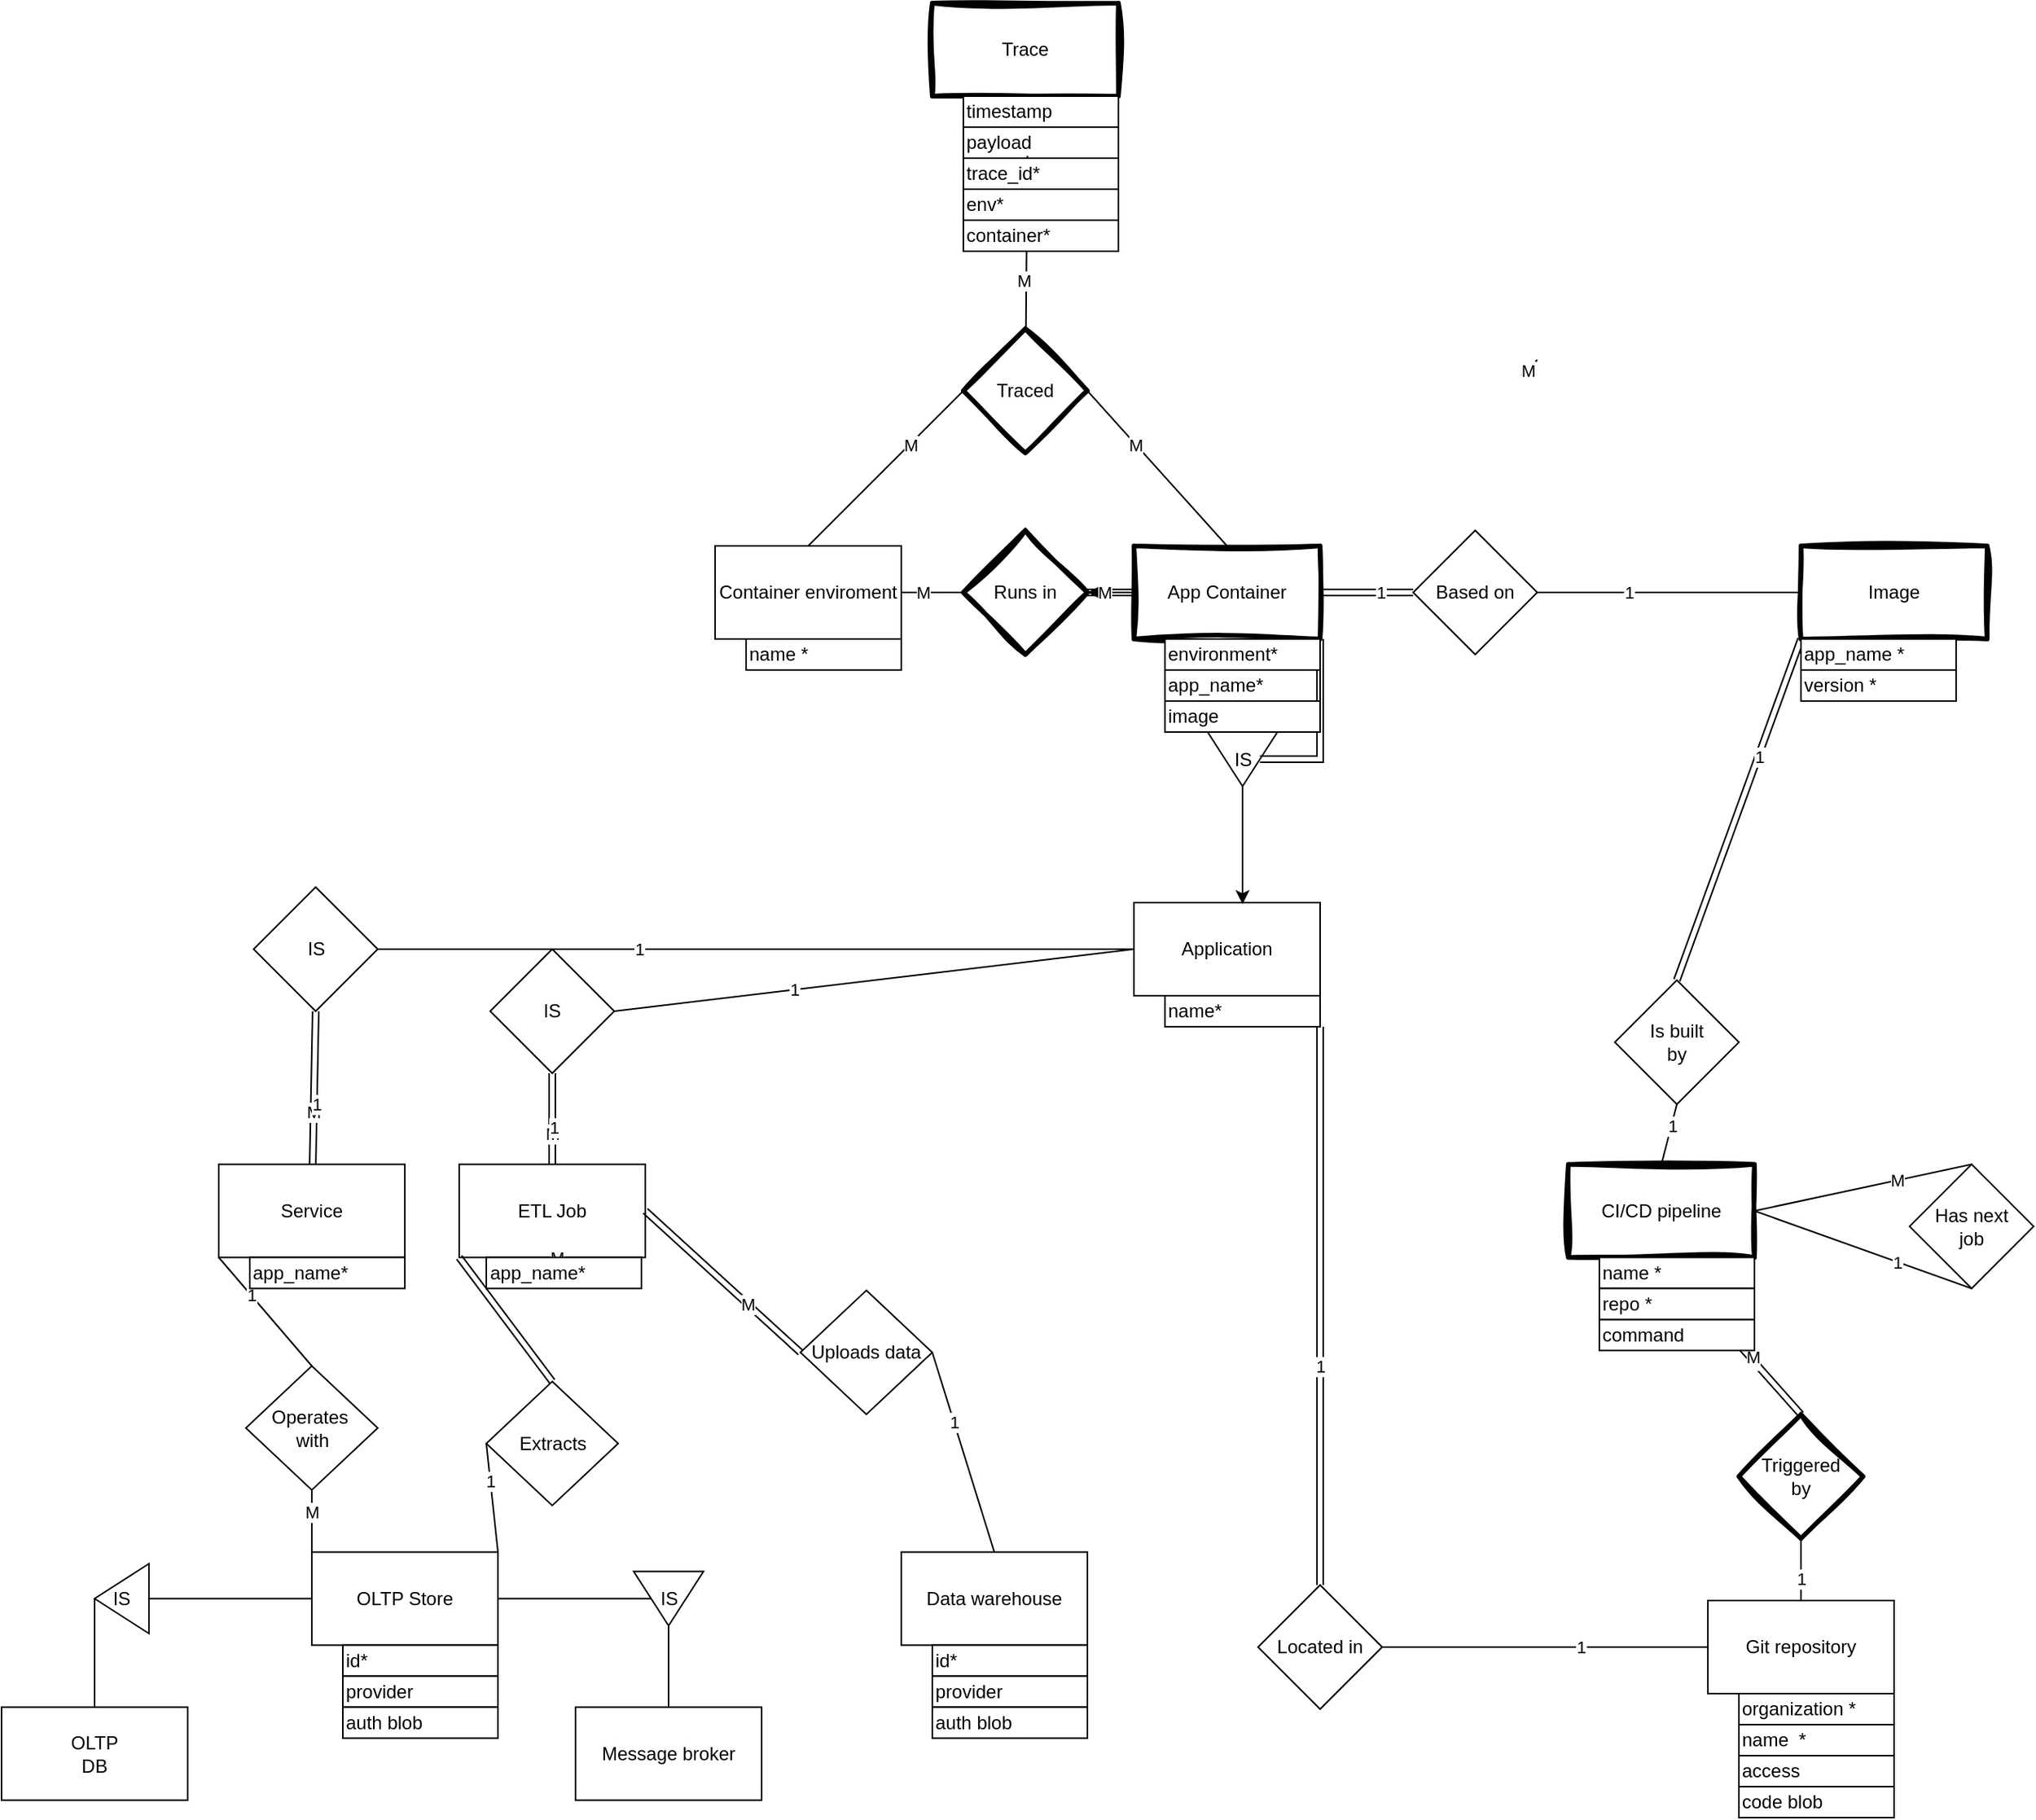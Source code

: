 <mxfile version="22.0.4" type="device">
  <diagram name="Page-1" id="oR78LcA6apzyaXkC0zgB">
    <mxGraphModel dx="3563" dy="2687" grid="1" gridSize="10" guides="1" tooltips="1" connect="1" arrows="1" fold="1" page="1" pageScale="1" pageWidth="850" pageHeight="1100" math="0" shadow="0">
      <root>
        <mxCell id="0" />
        <mxCell id="1" parent="0" />
        <mxCell id="Zjhu46lZlZ1TYFW_hqHB-9" value="Image" style="rounded=0;whiteSpace=wrap;html=1;sketch=1;curveFitting=1;jiggle=2;strokeWidth=3;" parent="1" vertex="1">
          <mxGeometry x="1050" y="300" width="120" height="60" as="geometry" />
        </mxCell>
        <mxCell id="Zjhu46lZlZ1TYFW_hqHB-10" value="Container enviroment" style="rounded=0;whiteSpace=wrap;html=1;" parent="1" vertex="1">
          <mxGeometry x="350" y="300" width="120" height="60" as="geometry" />
        </mxCell>
        <mxCell id="Zjhu46lZlZ1TYFW_hqHB-16" value="Located in" style="rhombus;whiteSpace=wrap;html=1;" parent="1" vertex="1">
          <mxGeometry x="700" y="970" width="80" height="80" as="geometry" />
        </mxCell>
        <mxCell id="Zjhu46lZlZ1TYFW_hqHB-65" value="" style="endArrow=none;html=1;rounded=0;exitX=0.5;exitY=0;exitDx=0;exitDy=0;shape=link;entryX=0;entryY=1;entryDx=0;entryDy=0;" parent="1" source="QWWgwm_in2HaH2h3KdBQ-63" target="Zjhu46lZlZ1TYFW_hqHB-9" edge="1">
          <mxGeometry width="50" height="50" relative="1" as="geometry">
            <mxPoint x="840" y="450" as="sourcePoint" />
            <mxPoint x="1170" y="360" as="targetPoint" />
          </mxGeometry>
        </mxCell>
        <mxCell id="Zjhu46lZlZ1TYFW_hqHB-66" value="1" style="edgeLabel;html=1;align=center;verticalAlign=middle;resizable=0;points=[];" parent="Zjhu46lZlZ1TYFW_hqHB-65" vertex="1" connectable="0">
          <mxGeometry x="0.308" relative="1" as="geometry">
            <mxPoint as="offset" />
          </mxGeometry>
        </mxCell>
        <mxCell id="QWWgwm_in2HaH2h3KdBQ-142" value="" style="edgeStyle=orthogonalEdgeStyle;rounded=0;orthogonalLoop=1;jettySize=auto;html=1;" parent="1" source="Zjhu46lZlZ1TYFW_hqHB-68" target="Zjhu46lZlZ1TYFW_hqHB-72" edge="1">
          <mxGeometry relative="1" as="geometry" />
        </mxCell>
        <mxCell id="Zjhu46lZlZ1TYFW_hqHB-68" value="App Container" style="rounded=0;whiteSpace=wrap;html=1;sketch=1;curveFitting=1;jiggle=2;strokeWidth=3;" parent="1" vertex="1">
          <mxGeometry x="620" y="300" width="120" height="60" as="geometry" />
        </mxCell>
        <mxCell id="Zjhu46lZlZ1TYFW_hqHB-71" value="Based on" style="rhombus;whiteSpace=wrap;html=1;" parent="1" vertex="1">
          <mxGeometry x="800" y="290" width="80" height="80" as="geometry" />
        </mxCell>
        <mxCell id="Zjhu46lZlZ1TYFW_hqHB-72" value="Runs in" style="rhombus;whiteSpace=wrap;html=1;sketch=1;curveFitting=1;jiggle=2;strokeWidth=3;" parent="1" vertex="1">
          <mxGeometry x="510" y="290" width="80" height="80" as="geometry" />
        </mxCell>
        <mxCell id="Zjhu46lZlZ1TYFW_hqHB-73" value="" style="endArrow=none;html=1;rounded=0;exitX=1;exitY=0.5;exitDx=0;exitDy=0;entryX=0;entryY=0.5;entryDx=0;entryDy=0;shape=link;" parent="1" source="Zjhu46lZlZ1TYFW_hqHB-68" target="Zjhu46lZlZ1TYFW_hqHB-71" edge="1">
          <mxGeometry width="50" height="50" relative="1" as="geometry">
            <mxPoint x="760" y="560" as="sourcePoint" />
            <mxPoint x="900" y="510" as="targetPoint" />
          </mxGeometry>
        </mxCell>
        <mxCell id="Zjhu46lZlZ1TYFW_hqHB-74" value="1" style="edgeLabel;html=1;align=center;verticalAlign=middle;resizable=0;points=[];" parent="Zjhu46lZlZ1TYFW_hqHB-73" vertex="1" connectable="0">
          <mxGeometry x="0.308" relative="1" as="geometry">
            <mxPoint as="offset" />
          </mxGeometry>
        </mxCell>
        <mxCell id="Zjhu46lZlZ1TYFW_hqHB-75" value="" style="endArrow=none;html=1;rounded=0;entryX=1;entryY=0.5;entryDx=0;entryDy=0;exitX=0;exitY=0.5;exitDx=0;exitDy=0;" parent="1" source="Zjhu46lZlZ1TYFW_hqHB-9" target="Zjhu46lZlZ1TYFW_hqHB-71" edge="1">
          <mxGeometry width="50" height="50" relative="1" as="geometry">
            <mxPoint x="890" y="310" as="sourcePoint" />
            <mxPoint x="850" y="240" as="targetPoint" />
          </mxGeometry>
        </mxCell>
        <mxCell id="Zjhu46lZlZ1TYFW_hqHB-76" value="1" style="edgeLabel;html=1;align=center;verticalAlign=middle;resizable=0;points=[];" parent="Zjhu46lZlZ1TYFW_hqHB-75" vertex="1" connectable="0">
          <mxGeometry x="0.308" relative="1" as="geometry">
            <mxPoint as="offset" />
          </mxGeometry>
        </mxCell>
        <mxCell id="Zjhu46lZlZ1TYFW_hqHB-77" value="" style="endArrow=none;html=1;rounded=0;shape=link;" parent="1" target="Zjhu46lZlZ1TYFW_hqHB-72" edge="1">
          <mxGeometry width="50" height="50" relative="1" as="geometry">
            <mxPoint x="620" y="330" as="sourcePoint" />
            <mxPoint x="860" y="150" as="targetPoint" />
          </mxGeometry>
        </mxCell>
        <mxCell id="Zjhu46lZlZ1TYFW_hqHB-78" value="M" style="edgeLabel;html=1;align=center;verticalAlign=middle;resizable=0;points=[];" parent="Zjhu46lZlZ1TYFW_hqHB-77" vertex="1" connectable="0">
          <mxGeometry x="0.308" relative="1" as="geometry">
            <mxPoint as="offset" />
          </mxGeometry>
        </mxCell>
        <mxCell id="Zjhu46lZlZ1TYFW_hqHB-79" value="" style="endArrow=none;html=1;rounded=0;entryX=1;entryY=0.5;entryDx=0;entryDy=0;" parent="1" target="Zjhu46lZlZ1TYFW_hqHB-10" edge="1">
          <mxGeometry width="50" height="50" relative="1" as="geometry">
            <mxPoint x="510" y="330" as="sourcePoint" />
            <mxPoint x="690" y="200" as="targetPoint" />
          </mxGeometry>
        </mxCell>
        <mxCell id="Zjhu46lZlZ1TYFW_hqHB-80" value="M" style="edgeLabel;html=1;align=center;verticalAlign=middle;resizable=0;points=[];" parent="Zjhu46lZlZ1TYFW_hqHB-79" vertex="1" connectable="0">
          <mxGeometry x="0.308" relative="1" as="geometry">
            <mxPoint as="offset" />
          </mxGeometry>
        </mxCell>
        <mxCell id="Zjhu46lZlZ1TYFW_hqHB-93" value="" style="endArrow=none;html=1;rounded=0;exitX=1;exitY=0.5;exitDx=0;exitDy=0;entryX=0;entryY=0.5;entryDx=0;entryDy=0;" parent="1" target="Zjhu46lZlZ1TYFW_hqHB-92" edge="1">
          <mxGeometry width="50" height="50" relative="1" as="geometry">
            <mxPoint x="880" y="180" as="sourcePoint" />
            <mxPoint x="870" y="190" as="targetPoint" />
          </mxGeometry>
        </mxCell>
        <mxCell id="Zjhu46lZlZ1TYFW_hqHB-94" value="M" style="edgeLabel;html=1;align=center;verticalAlign=middle;resizable=0;points=[];" parent="Zjhu46lZlZ1TYFW_hqHB-93" vertex="1" connectable="0">
          <mxGeometry x="0.308" relative="1" as="geometry">
            <mxPoint as="offset" />
          </mxGeometry>
        </mxCell>
        <mxCell id="Zjhu46lZlZ1TYFW_hqHB-133" value="app_name*" style="rounded=0;whiteSpace=wrap;html=1;align=left;" parent="1" vertex="1">
          <mxGeometry x="640" y="380" width="100" height="20" as="geometry" />
        </mxCell>
        <mxCell id="Zjhu46lZlZ1TYFW_hqHB-135" value="name *" style="rounded=0;whiteSpace=wrap;html=1;align=left;" parent="1" vertex="1">
          <mxGeometry x="370" y="360" width="100" height="20" as="geometry" />
        </mxCell>
        <mxCell id="Zjhu46lZlZ1TYFW_hqHB-136" value="app_name *" style="rounded=0;whiteSpace=wrap;html=1;align=left;" parent="1" vertex="1">
          <mxGeometry x="1050" y="360" width="100" height="20" as="geometry" />
        </mxCell>
        <mxCell id="Zjhu46lZlZ1TYFW_hqHB-142" value="version *" style="rounded=0;whiteSpace=wrap;html=1;align=left;" parent="1" vertex="1">
          <mxGeometry x="1050" y="380" width="100" height="20" as="geometry" />
        </mxCell>
        <mxCell id="QWWgwm_in2HaH2h3KdBQ-46" value="Git repository" style="rounded=0;whiteSpace=wrap;html=1;" parent="1" vertex="1">
          <mxGeometry x="990" y="980" width="120" height="60" as="geometry" />
        </mxCell>
        <mxCell id="QWWgwm_in2HaH2h3KdBQ-47" value="CI/CD pipeline" style="rounded=0;whiteSpace=wrap;html=1;strokeWidth=3;sketch=1;curveFitting=1;jiggle=2;" parent="1" vertex="1">
          <mxGeometry x="900" y="698.75" width="120" height="60" as="geometry" />
        </mxCell>
        <mxCell id="QWWgwm_in2HaH2h3KdBQ-48" value="" style="endArrow=none;html=1;rounded=0;exitX=0;exitY=0.5;exitDx=0;exitDy=0;entryX=1;entryY=0.5;entryDx=0;entryDy=0;" parent="1" source="QWWgwm_in2HaH2h3KdBQ-46" target="Zjhu46lZlZ1TYFW_hqHB-16" edge="1">
          <mxGeometry width="50" height="50" relative="1" as="geometry">
            <mxPoint x="1320" y="920" as="sourcePoint" />
            <mxPoint x="1230" y="1000" as="targetPoint" />
          </mxGeometry>
        </mxCell>
        <mxCell id="QWWgwm_in2HaH2h3KdBQ-49" value="1" style="edgeLabel;html=1;align=center;verticalAlign=middle;resizable=0;points=[];" parent="QWWgwm_in2HaH2h3KdBQ-48" vertex="1" connectable="0">
          <mxGeometry x="-0.214" relative="1" as="geometry">
            <mxPoint as="offset" />
          </mxGeometry>
        </mxCell>
        <mxCell id="QWWgwm_in2HaH2h3KdBQ-55" value="Triggered&lt;br&gt;by" style="rhombus;whiteSpace=wrap;html=1;strokeWidth=3;sketch=1;curveFitting=1;jiggle=2;" parent="1" vertex="1">
          <mxGeometry x="1010" y="860" width="80" height="80" as="geometry" />
        </mxCell>
        <mxCell id="QWWgwm_in2HaH2h3KdBQ-56" value="" style="endArrow=none;html=1;rounded=0;exitX=0.5;exitY=1;exitDx=0;exitDy=0;entryX=0.5;entryY=0;entryDx=0;entryDy=0;" parent="1" source="QWWgwm_in2HaH2h3KdBQ-55" target="QWWgwm_in2HaH2h3KdBQ-46" edge="1">
          <mxGeometry width="50" height="50" relative="1" as="geometry">
            <mxPoint x="1060" y="810" as="sourcePoint" />
            <mxPoint x="950" y="820" as="targetPoint" />
          </mxGeometry>
        </mxCell>
        <mxCell id="QWWgwm_in2HaH2h3KdBQ-57" value="1" style="edgeLabel;html=1;align=center;verticalAlign=middle;resizable=0;points=[];" parent="QWWgwm_in2HaH2h3KdBQ-56" vertex="1" connectable="0">
          <mxGeometry x="0.308" relative="1" as="geometry">
            <mxPoint as="offset" />
          </mxGeometry>
        </mxCell>
        <mxCell id="QWWgwm_in2HaH2h3KdBQ-58" value="" style="endArrow=none;html=1;rounded=0;exitX=0.5;exitY=1;exitDx=0;exitDy=0;entryX=0.5;entryY=0;entryDx=0;entryDy=0;shape=link;" parent="1" source="QWWgwm_in2HaH2h3KdBQ-47" target="QWWgwm_in2HaH2h3KdBQ-55" edge="1">
          <mxGeometry width="50" height="50" relative="1" as="geometry">
            <mxPoint x="1130" y="940" as="sourcePoint" />
            <mxPoint x="1110" y="850" as="targetPoint" />
          </mxGeometry>
        </mxCell>
        <mxCell id="QWWgwm_in2HaH2h3KdBQ-59" value="1" style="edgeLabel;html=1;align=center;verticalAlign=middle;resizable=0;points=[];" parent="QWWgwm_in2HaH2h3KdBQ-58" vertex="1" connectable="0">
          <mxGeometry x="0.308" relative="1" as="geometry">
            <mxPoint as="offset" />
          </mxGeometry>
        </mxCell>
        <mxCell id="QWWgwm_in2HaH2h3KdBQ-60" value="M" style="edgeLabel;html=1;align=center;verticalAlign=middle;resizable=0;points=[];" parent="QWWgwm_in2HaH2h3KdBQ-58" vertex="1" connectable="0">
          <mxGeometry x="0.288" y="1" relative="1" as="geometry">
            <mxPoint as="offset" />
          </mxGeometry>
        </mxCell>
        <mxCell id="QWWgwm_in2HaH2h3KdBQ-63" value="Is built&lt;br&gt;by" style="rhombus;whiteSpace=wrap;html=1;" parent="1" vertex="1">
          <mxGeometry x="930" y="580" width="80" height="80" as="geometry" />
        </mxCell>
        <mxCell id="QWWgwm_in2HaH2h3KdBQ-64" value="" style="endArrow=none;html=1;rounded=0;exitX=0.5;exitY=0;exitDx=0;exitDy=0;entryX=0.5;entryY=1;entryDx=0;entryDy=0;" parent="1" source="QWWgwm_in2HaH2h3KdBQ-47" target="QWWgwm_in2HaH2h3KdBQ-63" edge="1">
          <mxGeometry width="50" height="50" relative="1" as="geometry">
            <mxPoint x="1060" y="750" as="sourcePoint" />
            <mxPoint x="950" y="740" as="targetPoint" />
          </mxGeometry>
        </mxCell>
        <mxCell id="QWWgwm_in2HaH2h3KdBQ-65" value="1" style="edgeLabel;html=1;align=center;verticalAlign=middle;resizable=0;points=[];" parent="QWWgwm_in2HaH2h3KdBQ-64" vertex="1" connectable="0">
          <mxGeometry x="0.308" relative="1" as="geometry">
            <mxPoint as="offset" />
          </mxGeometry>
        </mxCell>
        <mxCell id="QWWgwm_in2HaH2h3KdBQ-66" value="name *" style="rounded=0;whiteSpace=wrap;html=1;align=left;" parent="1" vertex="1">
          <mxGeometry x="920" y="758.75" width="100" height="20" as="geometry" />
        </mxCell>
        <mxCell id="QWWgwm_in2HaH2h3KdBQ-67" value="command" style="rounded=0;whiteSpace=wrap;html=1;align=left;" parent="1" vertex="1">
          <mxGeometry x="920" y="798.75" width="100" height="20" as="geometry" />
        </mxCell>
        <mxCell id="QWWgwm_in2HaH2h3KdBQ-68" value="repo *" style="rounded=0;whiteSpace=wrap;html=1;align=left;" parent="1" vertex="1">
          <mxGeometry x="920" y="778.75" width="100" height="20" as="geometry" />
        </mxCell>
        <mxCell id="QWWgwm_in2HaH2h3KdBQ-69" value="organization *" style="rounded=0;whiteSpace=wrap;html=1;align=left;" parent="1" vertex="1">
          <mxGeometry x="1010" y="1040" width="100" height="20" as="geometry" />
        </mxCell>
        <mxCell id="QWWgwm_in2HaH2h3KdBQ-70" value="name&amp;nbsp; *" style="rounded=0;whiteSpace=wrap;html=1;align=left;" parent="1" vertex="1">
          <mxGeometry x="1010" y="1060" width="100" height="20" as="geometry" />
        </mxCell>
        <mxCell id="QWWgwm_in2HaH2h3KdBQ-71" value="access" style="rounded=0;whiteSpace=wrap;html=1;align=left;" parent="1" vertex="1">
          <mxGeometry x="1010" y="1080" width="100" height="20" as="geometry" />
        </mxCell>
        <mxCell id="QWWgwm_in2HaH2h3KdBQ-72" value="OLTP&lt;br style=&quot;border-color: var(--border-color);&quot;&gt;DB" style="rounded=0;whiteSpace=wrap;html=1;" parent="1" vertex="1">
          <mxGeometry x="-110" y="1048.75" width="120" height="60" as="geometry" />
        </mxCell>
        <mxCell id="QWWgwm_in2HaH2h3KdBQ-73" value="Data warehouse" style="rounded=0;whiteSpace=wrap;html=1;" parent="1" vertex="1">
          <mxGeometry x="470" y="948.75" width="120" height="60" as="geometry" />
        </mxCell>
        <mxCell id="QWWgwm_in2HaH2h3KdBQ-74" value="Message broker" style="rounded=0;whiteSpace=wrap;html=1;" parent="1" vertex="1">
          <mxGeometry x="260" y="1048.75" width="120" height="60" as="geometry" />
        </mxCell>
        <mxCell id="QWWgwm_in2HaH2h3KdBQ-75" value="Service" style="rounded=0;whiteSpace=wrap;html=1;strokeWidth=1;" parent="1" vertex="1">
          <mxGeometry x="30" y="698.75" width="120" height="60" as="geometry" />
        </mxCell>
        <mxCell id="QWWgwm_in2HaH2h3KdBQ-76" value="ETL Job" style="rounded=0;whiteSpace=wrap;html=1;strokeWidth=1;" parent="1" vertex="1">
          <mxGeometry x="185" y="698.75" width="120" height="60" as="geometry" />
        </mxCell>
        <mxCell id="QWWgwm_in2HaH2h3KdBQ-79" value="Application" style="rounded=0;whiteSpace=wrap;html=1;" parent="1" vertex="1">
          <mxGeometry x="620" y="530" width="120" height="60" as="geometry" />
        </mxCell>
        <mxCell id="QWWgwm_in2HaH2h3KdBQ-82" value="Uploads data" style="rhombus;whiteSpace=wrap;html=1;" parent="1" vertex="1">
          <mxGeometry x="405" y="780" width="85" height="80" as="geometry" />
        </mxCell>
        <mxCell id="QWWgwm_in2HaH2h3KdBQ-83" value="" style="endArrow=none;html=1;rounded=0;exitX=0.5;exitY=0;exitDx=0;exitDy=0;entryX=1;entryY=0.5;entryDx=0;entryDy=0;" parent="1" source="QWWgwm_in2HaH2h3KdBQ-73" target="QWWgwm_in2HaH2h3KdBQ-82" edge="1">
          <mxGeometry width="50" height="50" relative="1" as="geometry">
            <mxPoint x="960" y="948.75" as="sourcePoint" />
            <mxPoint x="1020" y="1028.75" as="targetPoint" />
          </mxGeometry>
        </mxCell>
        <mxCell id="QWWgwm_in2HaH2h3KdBQ-84" value="1" style="edgeLabel;html=1;align=center;verticalAlign=middle;resizable=0;points=[];" parent="QWWgwm_in2HaH2h3KdBQ-83" vertex="1" connectable="0">
          <mxGeometry x="0.308" relative="1" as="geometry">
            <mxPoint as="offset" />
          </mxGeometry>
        </mxCell>
        <mxCell id="QWWgwm_in2HaH2h3KdBQ-85" value="" style="endArrow=none;html=1;rounded=0;exitX=1;exitY=0.5;exitDx=0;exitDy=0;entryX=0;entryY=0.5;entryDx=0;entryDy=0;shape=link;" parent="1" source="QWWgwm_in2HaH2h3KdBQ-76" target="QWWgwm_in2HaH2h3KdBQ-82" edge="1">
          <mxGeometry width="50" height="50" relative="1" as="geometry">
            <mxPoint x="645" y="668.75" as="sourcePoint" />
            <mxPoint x="646" y="698.75" as="targetPoint" />
          </mxGeometry>
        </mxCell>
        <mxCell id="QWWgwm_in2HaH2h3KdBQ-86" value="M" style="edgeLabel;html=1;align=center;verticalAlign=middle;resizable=0;points=[];" parent="QWWgwm_in2HaH2h3KdBQ-85" vertex="1" connectable="0">
          <mxGeometry x="0.308" relative="1" as="geometry">
            <mxPoint as="offset" />
          </mxGeometry>
        </mxCell>
        <mxCell id="QWWgwm_in2HaH2h3KdBQ-87" value="OLTP Store" style="rounded=0;whiteSpace=wrap;html=1;" parent="1" vertex="1">
          <mxGeometry x="90" y="948.75" width="120" height="60" as="geometry" />
        </mxCell>
        <mxCell id="QWWgwm_in2HaH2h3KdBQ-88" value="Extracts" style="rhombus;whiteSpace=wrap;html=1;" parent="1" vertex="1">
          <mxGeometry x="202.5" y="838.75" width="85" height="80" as="geometry" />
        </mxCell>
        <mxCell id="QWWgwm_in2HaH2h3KdBQ-89" value="" style="endArrow=none;html=1;rounded=0;exitX=0.5;exitY=0;exitDx=0;exitDy=0;entryX=0.5;entryY=1;entryDx=0;entryDy=0;shape=link;" parent="1" source="QWWgwm_in2HaH2h3KdBQ-167" target="QWWgwm_in2HaH2h3KdBQ-76" edge="1">
          <mxGeometry width="50" height="50" relative="1" as="geometry">
            <mxPoint x="900" y="918.75" as="sourcePoint" />
            <mxPoint x="900" y="868.75" as="targetPoint" />
          </mxGeometry>
        </mxCell>
        <mxCell id="QWWgwm_in2HaH2h3KdBQ-90" value="M" style="edgeLabel;html=1;align=center;verticalAlign=middle;resizable=0;points=[];" parent="QWWgwm_in2HaH2h3KdBQ-89" vertex="1" connectable="0">
          <mxGeometry x="0.308" relative="1" as="geometry">
            <mxPoint as="offset" />
          </mxGeometry>
        </mxCell>
        <mxCell id="QWWgwm_in2HaH2h3KdBQ-91" value="" style="endArrow=none;html=1;rounded=0;exitX=1;exitY=0;exitDx=0;exitDy=0;entryX=0;entryY=0.5;entryDx=0;entryDy=0;" parent="1" source="QWWgwm_in2HaH2h3KdBQ-87" target="QWWgwm_in2HaH2h3KdBQ-88" edge="1">
          <mxGeometry width="50" height="50" relative="1" as="geometry">
            <mxPoint x="900" y="788.75" as="sourcePoint" />
            <mxPoint x="900" y="718.75" as="targetPoint" />
          </mxGeometry>
        </mxCell>
        <mxCell id="QWWgwm_in2HaH2h3KdBQ-92" value="1" style="edgeLabel;html=1;align=center;verticalAlign=middle;resizable=0;points=[];" parent="QWWgwm_in2HaH2h3KdBQ-91" vertex="1" connectable="0">
          <mxGeometry x="0.308" relative="1" as="geometry">
            <mxPoint as="offset" />
          </mxGeometry>
        </mxCell>
        <mxCell id="QWWgwm_in2HaH2h3KdBQ-93" value="" style="endArrow=none;html=1;rounded=0;exitX=0;exitY=0;exitDx=0;exitDy=0;entryX=0.5;entryY=1;entryDx=0;entryDy=0;" parent="1" source="QWWgwm_in2HaH2h3KdBQ-87" target="QWWgwm_in2HaH2h3KdBQ-95" edge="1">
          <mxGeometry width="50" height="50" relative="1" as="geometry">
            <mxPoint x="420" y="858.75" as="sourcePoint" />
            <mxPoint x="440" y="918.75" as="targetPoint" />
          </mxGeometry>
        </mxCell>
        <mxCell id="QWWgwm_in2HaH2h3KdBQ-94" value="M" style="edgeLabel;html=1;align=center;verticalAlign=middle;resizable=0;points=[];" parent="QWWgwm_in2HaH2h3KdBQ-93" vertex="1" connectable="0">
          <mxGeometry x="0.308" relative="1" as="geometry">
            <mxPoint as="offset" />
          </mxGeometry>
        </mxCell>
        <mxCell id="QWWgwm_in2HaH2h3KdBQ-95" value="Operates&amp;nbsp;&lt;br&gt;with" style="rhombus;whiteSpace=wrap;html=1;" parent="1" vertex="1">
          <mxGeometry x="47.5" y="828.75" width="85" height="80" as="geometry" />
        </mxCell>
        <mxCell id="QWWgwm_in2HaH2h3KdBQ-96" value="" style="endArrow=none;html=1;rounded=0;exitX=0.5;exitY=0;exitDx=0;exitDy=0;entryX=0;entryY=1;entryDx=0;entryDy=0;" parent="1" source="QWWgwm_in2HaH2h3KdBQ-95" target="QWWgwm_in2HaH2h3KdBQ-75" edge="1">
          <mxGeometry width="50" height="50" relative="1" as="geometry">
            <mxPoint x="535" y="808.75" as="sourcePoint" />
            <mxPoint x="580" y="838.75" as="targetPoint" />
          </mxGeometry>
        </mxCell>
        <mxCell id="QWWgwm_in2HaH2h3KdBQ-97" value="1" style="edgeLabel;html=1;align=center;verticalAlign=middle;resizable=0;points=[];" parent="QWWgwm_in2HaH2h3KdBQ-96" vertex="1" connectable="0">
          <mxGeometry x="0.308" relative="1" as="geometry">
            <mxPoint as="offset" />
          </mxGeometry>
        </mxCell>
        <mxCell id="QWWgwm_in2HaH2h3KdBQ-101" value="id*" style="rounded=0;whiteSpace=wrap;html=1;align=left;" parent="1" vertex="1">
          <mxGeometry x="490" y="1008.75" width="100" height="20" as="geometry" />
        </mxCell>
        <mxCell id="QWWgwm_in2HaH2h3KdBQ-102" value="provider" style="rounded=0;whiteSpace=wrap;html=1;align=left;" parent="1" vertex="1">
          <mxGeometry x="490" y="1028.75" width="100" height="20" as="geometry" />
        </mxCell>
        <mxCell id="QWWgwm_in2HaH2h3KdBQ-103" value="auth blob" style="rounded=0;whiteSpace=wrap;html=1;align=left;" parent="1" vertex="1">
          <mxGeometry x="490" y="1048.75" width="100" height="20" as="geometry" />
        </mxCell>
        <mxCell id="QWWgwm_in2HaH2h3KdBQ-104" value="id*" style="rounded=0;whiteSpace=wrap;html=1;align=left;" parent="1" vertex="1">
          <mxGeometry x="110" y="1008.75" width="100" height="20" as="geometry" />
        </mxCell>
        <mxCell id="QWWgwm_in2HaH2h3KdBQ-105" value="provider" style="rounded=0;whiteSpace=wrap;html=1;align=left;" parent="1" vertex="1">
          <mxGeometry x="110" y="1028.75" width="100" height="20" as="geometry" />
        </mxCell>
        <mxCell id="QWWgwm_in2HaH2h3KdBQ-106" value="auth blob" style="rounded=0;whiteSpace=wrap;html=1;align=left;" parent="1" vertex="1">
          <mxGeometry x="110" y="1048.75" width="100" height="20" as="geometry" />
        </mxCell>
        <mxCell id="QWWgwm_in2HaH2h3KdBQ-111" value="IS" style="triangle;whiteSpace=wrap;html=1;direction=west;" parent="1" vertex="1">
          <mxGeometry x="-50" y="956.25" width="35" height="45" as="geometry" />
        </mxCell>
        <mxCell id="QWWgwm_in2HaH2h3KdBQ-112" value="" style="endArrow=none;html=1;rounded=0;exitX=0;exitY=0.5;exitDx=0;exitDy=0;entryX=0;entryY=0.5;entryDx=0;entryDy=0;" parent="1" source="QWWgwm_in2HaH2h3KdBQ-87" target="QWWgwm_in2HaH2h3KdBQ-111" edge="1">
          <mxGeometry width="50" height="50" relative="1" as="geometry">
            <mxPoint x="255" y="848.75" as="sourcePoint" />
            <mxPoint x="255" y="768.75" as="targetPoint" />
          </mxGeometry>
        </mxCell>
        <mxCell id="QWWgwm_in2HaH2h3KdBQ-113" value="" style="endArrow=none;html=1;rounded=0;exitX=0.5;exitY=0;exitDx=0;exitDy=0;entryX=1;entryY=0.5;entryDx=0;entryDy=0;" parent="1" source="QWWgwm_in2HaH2h3KdBQ-72" target="QWWgwm_in2HaH2h3KdBQ-111" edge="1">
          <mxGeometry width="50" height="50" relative="1" as="geometry">
            <mxPoint x="100" y="988.75" as="sourcePoint" />
            <mxPoint x="5" y="988.75" as="targetPoint" />
          </mxGeometry>
        </mxCell>
        <mxCell id="QWWgwm_in2HaH2h3KdBQ-114" value="" style="endArrow=none;html=1;rounded=0;exitX=0.5;exitY=1;exitDx=0;exitDy=0;entryX=1;entryY=0.5;entryDx=0;entryDy=0;" parent="1" source="QWWgwm_in2HaH2h3KdBQ-115" target="QWWgwm_in2HaH2h3KdBQ-87" edge="1">
          <mxGeometry width="50" height="50" relative="1" as="geometry">
            <mxPoint x="315" y="978.22" as="sourcePoint" />
            <mxPoint x="210" y="978.22" as="targetPoint" />
          </mxGeometry>
        </mxCell>
        <mxCell id="QWWgwm_in2HaH2h3KdBQ-115" value="IS" style="triangle;whiteSpace=wrap;html=1;direction=south;" parent="1" vertex="1">
          <mxGeometry x="297.5" y="961.25" width="45" height="35" as="geometry" />
        </mxCell>
        <mxCell id="QWWgwm_in2HaH2h3KdBQ-116" value="" style="endArrow=none;html=1;rounded=0;exitX=0.5;exitY=0;exitDx=0;exitDy=0;entryX=1;entryY=0.5;entryDx=0;entryDy=0;" parent="1" source="QWWgwm_in2HaH2h3KdBQ-74" target="QWWgwm_in2HaH2h3KdBQ-115" edge="1">
          <mxGeometry width="50" height="50" relative="1" as="geometry">
            <mxPoint x="-40" y="1058.75" as="sourcePoint" />
            <mxPoint x="-40" y="988.75" as="targetPoint" />
          </mxGeometry>
        </mxCell>
        <mxCell id="QWWgwm_in2HaH2h3KdBQ-118" style="edgeStyle=orthogonalEdgeStyle;rounded=0;orthogonalLoop=1;jettySize=auto;html=1;" parent="1" source="QWWgwm_in2HaH2h3KdBQ-119" edge="1">
          <mxGeometry relative="1" as="geometry">
            <mxPoint x="690" y="531" as="targetPoint" />
          </mxGeometry>
        </mxCell>
        <mxCell id="QWWgwm_in2HaH2h3KdBQ-119" value="IS" style="triangle;whiteSpace=wrap;html=1;direction=south;" parent="1" vertex="1">
          <mxGeometry x="667.5" y="420" width="45" height="35" as="geometry" />
        </mxCell>
        <mxCell id="QWWgwm_in2HaH2h3KdBQ-125" value="name*" style="rounded=0;whiteSpace=wrap;html=1;align=left;" parent="1" vertex="1">
          <mxGeometry x="640" y="590" width="100" height="20" as="geometry" />
        </mxCell>
        <mxCell id="QWWgwm_in2HaH2h3KdBQ-134" value="code blob" style="rounded=0;whiteSpace=wrap;html=1;align=left;" parent="1" vertex="1">
          <mxGeometry x="1010" y="1100" width="100" height="20" as="geometry" />
        </mxCell>
        <mxCell id="QWWgwm_in2HaH2h3KdBQ-138" value="" style="endArrow=none;html=1;rounded=0;exitX=0.5;exitY=0;exitDx=0;exitDy=0;entryX=1;entryY=1;entryDx=0;entryDy=0;shape=link;" parent="1" source="Zjhu46lZlZ1TYFW_hqHB-16" target="QWWgwm_in2HaH2h3KdBQ-125" edge="1">
          <mxGeometry width="50" height="50" relative="1" as="geometry">
            <mxPoint x="1180" y="1020" as="sourcePoint" />
            <mxPoint x="900" y="990" as="targetPoint" />
          </mxGeometry>
        </mxCell>
        <mxCell id="QWWgwm_in2HaH2h3KdBQ-139" value="1" style="edgeLabel;html=1;align=center;verticalAlign=middle;resizable=0;points=[];" parent="QWWgwm_in2HaH2h3KdBQ-138" vertex="1" connectable="0">
          <mxGeometry x="-0.214" relative="1" as="geometry">
            <mxPoint as="offset" />
          </mxGeometry>
        </mxCell>
        <mxCell id="QWWgwm_in2HaH2h3KdBQ-144" value="Has next&lt;br&gt;job" style="rhombus;whiteSpace=wrap;html=1;" parent="1" vertex="1">
          <mxGeometry x="1120" y="698.75" width="80" height="80" as="geometry" />
        </mxCell>
        <mxCell id="QWWgwm_in2HaH2h3KdBQ-145" value="" style="endArrow=none;html=1;rounded=0;exitX=1;exitY=0.5;exitDx=0;exitDy=0;entryX=0.5;entryY=0;entryDx=0;entryDy=0;" parent="1" source="QWWgwm_in2HaH2h3KdBQ-47" target="QWWgwm_in2HaH2h3KdBQ-144" edge="1">
          <mxGeometry width="50" height="50" relative="1" as="geometry">
            <mxPoint x="1470" y="721" as="sourcePoint" />
            <mxPoint x="1360" y="711" as="targetPoint" />
          </mxGeometry>
        </mxCell>
        <mxCell id="QWWgwm_in2HaH2h3KdBQ-146" value="M" style="edgeLabel;html=1;align=center;verticalAlign=middle;resizable=0;points=[];" parent="QWWgwm_in2HaH2h3KdBQ-145" vertex="1" connectable="0">
          <mxGeometry x="0.308" relative="1" as="geometry">
            <mxPoint as="offset" />
          </mxGeometry>
        </mxCell>
        <mxCell id="QWWgwm_in2HaH2h3KdBQ-147" value="" style="endArrow=none;html=1;rounded=0;entryX=0.5;entryY=1;entryDx=0;entryDy=0;exitX=1;exitY=0.5;exitDx=0;exitDy=0;" parent="1" source="QWWgwm_in2HaH2h3KdBQ-47" target="QWWgwm_in2HaH2h3KdBQ-144" edge="1">
          <mxGeometry width="50" height="50" relative="1" as="geometry">
            <mxPoint x="1470" y="781" as="sourcePoint" />
            <mxPoint x="1360" y="791" as="targetPoint" />
          </mxGeometry>
        </mxCell>
        <mxCell id="QWWgwm_in2HaH2h3KdBQ-148" value="1" style="edgeLabel;html=1;align=center;verticalAlign=middle;resizable=0;points=[];" parent="QWWgwm_in2HaH2h3KdBQ-147" vertex="1" connectable="0">
          <mxGeometry x="0.308" relative="1" as="geometry">
            <mxPoint as="offset" />
          </mxGeometry>
        </mxCell>
        <mxCell id="QWWgwm_in2HaH2h3KdBQ-151" style="edgeStyle=orthogonalEdgeStyle;rounded=0;orthogonalLoop=1;jettySize=auto;html=1;exitX=1;exitY=1;exitDx=0;exitDy=0;entryX=0.5;entryY=0;entryDx=0;entryDy=0;shape=link;" parent="1" source="Zjhu46lZlZ1TYFW_hqHB-68" target="QWWgwm_in2HaH2h3KdBQ-119" edge="1">
          <mxGeometry relative="1" as="geometry">
            <mxPoint x="700" y="541" as="targetPoint" />
            <mxPoint x="700" y="465" as="sourcePoint" />
            <Array as="points">
              <mxPoint x="740" y="438" />
            </Array>
          </mxGeometry>
        </mxCell>
        <mxCell id="QWWgwm_in2HaH2h3KdBQ-152" value="IS" style="rhombus;whiteSpace=wrap;html=1;strokeWidth=1;" parent="1" vertex="1">
          <mxGeometry x="52.5" y="520" width="80" height="80" as="geometry" />
        </mxCell>
        <mxCell id="QWWgwm_in2HaH2h3KdBQ-153" value="" style="endArrow=none;html=1;rounded=0;exitX=0.5;exitY=1;exitDx=0;exitDy=0;shape=link;" parent="1" source="QWWgwm_in2HaH2h3KdBQ-152" target="QWWgwm_in2HaH2h3KdBQ-75" edge="1">
          <mxGeometry width="50" height="50" relative="1" as="geometry">
            <mxPoint x="315" y="739" as="sourcePoint" />
            <mxPoint x="415" y="830" as="targetPoint" />
          </mxGeometry>
        </mxCell>
        <mxCell id="QWWgwm_in2HaH2h3KdBQ-154" value="M" style="edgeLabel;html=1;align=center;verticalAlign=middle;resizable=0;points=[];" parent="QWWgwm_in2HaH2h3KdBQ-153" vertex="1" connectable="0">
          <mxGeometry x="0.308" relative="1" as="geometry">
            <mxPoint as="offset" />
          </mxGeometry>
        </mxCell>
        <mxCell id="QWWgwm_in2HaH2h3KdBQ-155" value="1" style="edgeLabel;html=1;align=center;verticalAlign=middle;resizable=0;points=[];" parent="QWWgwm_in2HaH2h3KdBQ-153" vertex="1" connectable="0">
          <mxGeometry x="0.23" y="1" relative="1" as="geometry">
            <mxPoint y="-1" as="offset" />
          </mxGeometry>
        </mxCell>
        <mxCell id="QWWgwm_in2HaH2h3KdBQ-156" value="IS" style="rhombus;whiteSpace=wrap;html=1;perimeterSpacing=0;strokeWidth=1;" parent="1" vertex="1">
          <mxGeometry x="205" y="560" width="80" height="80" as="geometry" />
        </mxCell>
        <mxCell id="QWWgwm_in2HaH2h3KdBQ-157" value="" style="endArrow=none;html=1;rounded=0;exitX=0.5;exitY=1;exitDx=0;exitDy=0;shape=link;entryX=0.5;entryY=0;entryDx=0;entryDy=0;" parent="1" source="QWWgwm_in2HaH2h3KdBQ-156" target="QWWgwm_in2HaH2h3KdBQ-76" edge="1">
          <mxGeometry width="50" height="50" relative="1" as="geometry">
            <mxPoint x="103" y="610" as="sourcePoint" />
            <mxPoint x="101" y="709" as="targetPoint" />
          </mxGeometry>
        </mxCell>
        <mxCell id="QWWgwm_in2HaH2h3KdBQ-158" value="M" style="edgeLabel;html=1;align=center;verticalAlign=middle;resizable=0;points=[];" parent="QWWgwm_in2HaH2h3KdBQ-157" vertex="1" connectable="0">
          <mxGeometry x="0.308" relative="1" as="geometry">
            <mxPoint as="offset" />
          </mxGeometry>
        </mxCell>
        <mxCell id="QWWgwm_in2HaH2h3KdBQ-159" value="1" style="edgeLabel;html=1;align=center;verticalAlign=middle;resizable=0;points=[];" parent="QWWgwm_in2HaH2h3KdBQ-157" vertex="1" connectable="0">
          <mxGeometry x="0.23" y="1" relative="1" as="geometry">
            <mxPoint y="-1" as="offset" />
          </mxGeometry>
        </mxCell>
        <mxCell id="QWWgwm_in2HaH2h3KdBQ-160" value="" style="endArrow=none;html=1;rounded=0;exitX=0;exitY=0.5;exitDx=0;exitDy=0;entryX=1;entryY=0.5;entryDx=0;entryDy=0;" parent="1" source="QWWgwm_in2HaH2h3KdBQ-79" target="QWWgwm_in2HaH2h3KdBQ-152" edge="1">
          <mxGeometry width="50" height="50" relative="1" as="geometry">
            <mxPoint x="103" y="610" as="sourcePoint" />
            <mxPoint x="101" y="709" as="targetPoint" />
          </mxGeometry>
        </mxCell>
        <mxCell id="QWWgwm_in2HaH2h3KdBQ-161" value="1" style="edgeLabel;html=1;align=center;verticalAlign=middle;resizable=0;points=[];" parent="QWWgwm_in2HaH2h3KdBQ-160" vertex="1" connectable="0">
          <mxGeometry x="0.308" relative="1" as="geometry">
            <mxPoint as="offset" />
          </mxGeometry>
        </mxCell>
        <mxCell id="QWWgwm_in2HaH2h3KdBQ-165" value="" style="endArrow=none;html=1;rounded=0;exitX=0;exitY=0.5;exitDx=0;exitDy=0;entryX=1;entryY=0.5;entryDx=0;entryDy=0;" parent="1" source="QWWgwm_in2HaH2h3KdBQ-79" target="QWWgwm_in2HaH2h3KdBQ-156" edge="1">
          <mxGeometry width="50" height="50" relative="1" as="geometry">
            <mxPoint x="630" y="570" as="sourcePoint" />
            <mxPoint x="143" y="570" as="targetPoint" />
          </mxGeometry>
        </mxCell>
        <mxCell id="QWWgwm_in2HaH2h3KdBQ-166" value="1" style="edgeLabel;html=1;align=center;verticalAlign=middle;resizable=0;points=[];" parent="QWWgwm_in2HaH2h3KdBQ-165" vertex="1" connectable="0">
          <mxGeometry x="0.308" relative="1" as="geometry">
            <mxPoint as="offset" />
          </mxGeometry>
        </mxCell>
        <mxCell id="QWWgwm_in2HaH2h3KdBQ-168" value="" style="endArrow=none;html=1;rounded=0;exitX=0.5;exitY=0;exitDx=0;exitDy=0;entryX=0;entryY=1;entryDx=0;entryDy=0;shape=link;" parent="1" source="QWWgwm_in2HaH2h3KdBQ-88" target="QWWgwm_in2HaH2h3KdBQ-76" edge="1">
          <mxGeometry width="50" height="50" relative="1" as="geometry">
            <mxPoint x="245" y="839" as="sourcePoint" />
            <mxPoint x="245" y="759" as="targetPoint" />
          </mxGeometry>
        </mxCell>
        <mxCell id="QWWgwm_in2HaH2h3KdBQ-167" value="app_name*" style="rounded=0;whiteSpace=wrap;html=1;align=left;" parent="1" vertex="1">
          <mxGeometry x="202.5" y="758.75" width="100" height="20" as="geometry" />
        </mxCell>
        <mxCell id="QWWgwm_in2HaH2h3KdBQ-170" value="app_name*" style="rounded=0;whiteSpace=wrap;html=1;align=left;" parent="1" vertex="1">
          <mxGeometry x="50" y="758.75" width="100" height="20" as="geometry" />
        </mxCell>
        <mxCell id="QWWgwm_in2HaH2h3KdBQ-190" value="environment*" style="rounded=0;whiteSpace=wrap;html=1;align=left;" parent="1" vertex="1">
          <mxGeometry x="640" y="360" width="100" height="20" as="geometry" />
        </mxCell>
        <mxCell id="QWWgwm_in2HaH2h3KdBQ-191" value="image" style="rounded=0;whiteSpace=wrap;html=1;align=left;" parent="1" vertex="1">
          <mxGeometry x="640" y="400" width="100" height="20" as="geometry" />
        </mxCell>
        <mxCell id="QWWgwm_in2HaH2h3KdBQ-193" value="Trace" style="rounded=0;whiteSpace=wrap;html=1;strokeWidth=3;shadow=0;sketch=1;curveFitting=1;jiggle=2;" parent="1" vertex="1">
          <mxGeometry x="490" y="-50" width="120" height="60" as="geometry" />
        </mxCell>
        <mxCell id="QWWgwm_in2HaH2h3KdBQ-194" value="payload" style="rounded=0;whiteSpace=wrap;html=1;align=left;" parent="1" vertex="1">
          <mxGeometry x="510" y="30" width="100" height="20" as="geometry" />
        </mxCell>
        <mxCell id="QWWgwm_in2HaH2h3KdBQ-195" value="timestamp" style="rounded=0;whiteSpace=wrap;html=1;align=left;" parent="1" vertex="1">
          <mxGeometry x="510" y="10" width="100" height="20" as="geometry" />
        </mxCell>
        <mxCell id="QWWgwm_in2HaH2h3KdBQ-196" value="Traced" style="rhombus;whiteSpace=wrap;html=1;sketch=1;curveFitting=1;jiggle=2;strokeWidth=3;" parent="1" vertex="1">
          <mxGeometry x="510" y="160" width="80" height="80" as="geometry" />
        </mxCell>
        <mxCell id="QWWgwm_in2HaH2h3KdBQ-197" value="" style="endArrow=none;html=1;rounded=0;exitX=0.5;exitY=0;exitDx=0;exitDy=0;entryX=1;entryY=0.5;entryDx=0;entryDy=0;" parent="1" source="Zjhu46lZlZ1TYFW_hqHB-68" target="QWWgwm_in2HaH2h3KdBQ-196" edge="1">
          <mxGeometry width="50" height="50" relative="1" as="geometry">
            <mxPoint x="750" y="310" as="sourcePoint" />
            <mxPoint x="810" y="190" as="targetPoint" />
          </mxGeometry>
        </mxCell>
        <mxCell id="QWWgwm_in2HaH2h3KdBQ-198" value="M" style="edgeLabel;html=1;align=center;verticalAlign=middle;resizable=0;points=[];" parent="QWWgwm_in2HaH2h3KdBQ-197" vertex="1" connectable="0">
          <mxGeometry x="0.308" relative="1" as="geometry">
            <mxPoint as="offset" />
          </mxGeometry>
        </mxCell>
        <mxCell id="QWWgwm_in2HaH2h3KdBQ-199" value="" style="endArrow=none;html=1;rounded=0;exitX=0.5;exitY=0;exitDx=0;exitDy=0;entryX=0;entryY=0.5;entryDx=0;entryDy=0;" parent="1" source="Zjhu46lZlZ1TYFW_hqHB-10" target="QWWgwm_in2HaH2h3KdBQ-196" edge="1">
          <mxGeometry width="50" height="50" relative="1" as="geometry">
            <mxPoint x="690" y="310" as="sourcePoint" />
            <mxPoint x="580" y="230" as="targetPoint" />
          </mxGeometry>
        </mxCell>
        <mxCell id="QWWgwm_in2HaH2h3KdBQ-200" value="M" style="edgeLabel;html=1;align=center;verticalAlign=middle;resizable=0;points=[];" parent="QWWgwm_in2HaH2h3KdBQ-199" vertex="1" connectable="0">
          <mxGeometry x="0.308" relative="1" as="geometry">
            <mxPoint as="offset" />
          </mxGeometry>
        </mxCell>
        <mxCell id="QWWgwm_in2HaH2h3KdBQ-201" value="" style="endArrow=none;html=1;rounded=0;entryX=0.413;entryY=0.924;entryDx=0;entryDy=0;entryPerimeter=0;" parent="1" source="QWWgwm_in2HaH2h3KdBQ-196" target="QWWgwm_in2HaH2h3KdBQ-194" edge="1">
          <mxGeometry width="50" height="50" relative="1" as="geometry">
            <mxPoint x="700" y="320" as="sourcePoint" />
            <mxPoint x="590" y="240" as="targetPoint" />
          </mxGeometry>
        </mxCell>
        <mxCell id="QWWgwm_in2HaH2h3KdBQ-202" value="M" style="edgeLabel;html=1;align=center;verticalAlign=middle;resizable=0;points=[];" parent="QWWgwm_in2HaH2h3KdBQ-201" vertex="1" connectable="0">
          <mxGeometry x="0.308" relative="1" as="geometry">
            <mxPoint as="offset" />
          </mxGeometry>
        </mxCell>
        <mxCell id="nkliUi534KyMAxsKf_wK-4" value="M" style="edgeLabel;html=1;align=center;verticalAlign=middle;resizable=0;points=[];" vertex="1" connectable="0" parent="QWWgwm_in2HaH2h3KdBQ-201">
          <mxGeometry x="-0.434" y="2" relative="1" as="geometry">
            <mxPoint as="offset" />
          </mxGeometry>
        </mxCell>
        <mxCell id="nkliUi534KyMAxsKf_wK-1" value="trace_id*" style="rounded=0;whiteSpace=wrap;html=1;align=left;" vertex="1" parent="1">
          <mxGeometry x="510" y="50" width="100" height="20" as="geometry" />
        </mxCell>
        <mxCell id="nkliUi534KyMAxsKf_wK-2" value="env*" style="rounded=0;whiteSpace=wrap;html=1;align=left;" vertex="1" parent="1">
          <mxGeometry x="510" y="70" width="100" height="20" as="geometry" />
        </mxCell>
        <mxCell id="nkliUi534KyMAxsKf_wK-5" value="container*" style="rounded=0;whiteSpace=wrap;html=1;align=left;" vertex="1" parent="1">
          <mxGeometry x="510" y="90" width="100" height="20" as="geometry" />
        </mxCell>
      </root>
    </mxGraphModel>
  </diagram>
</mxfile>
